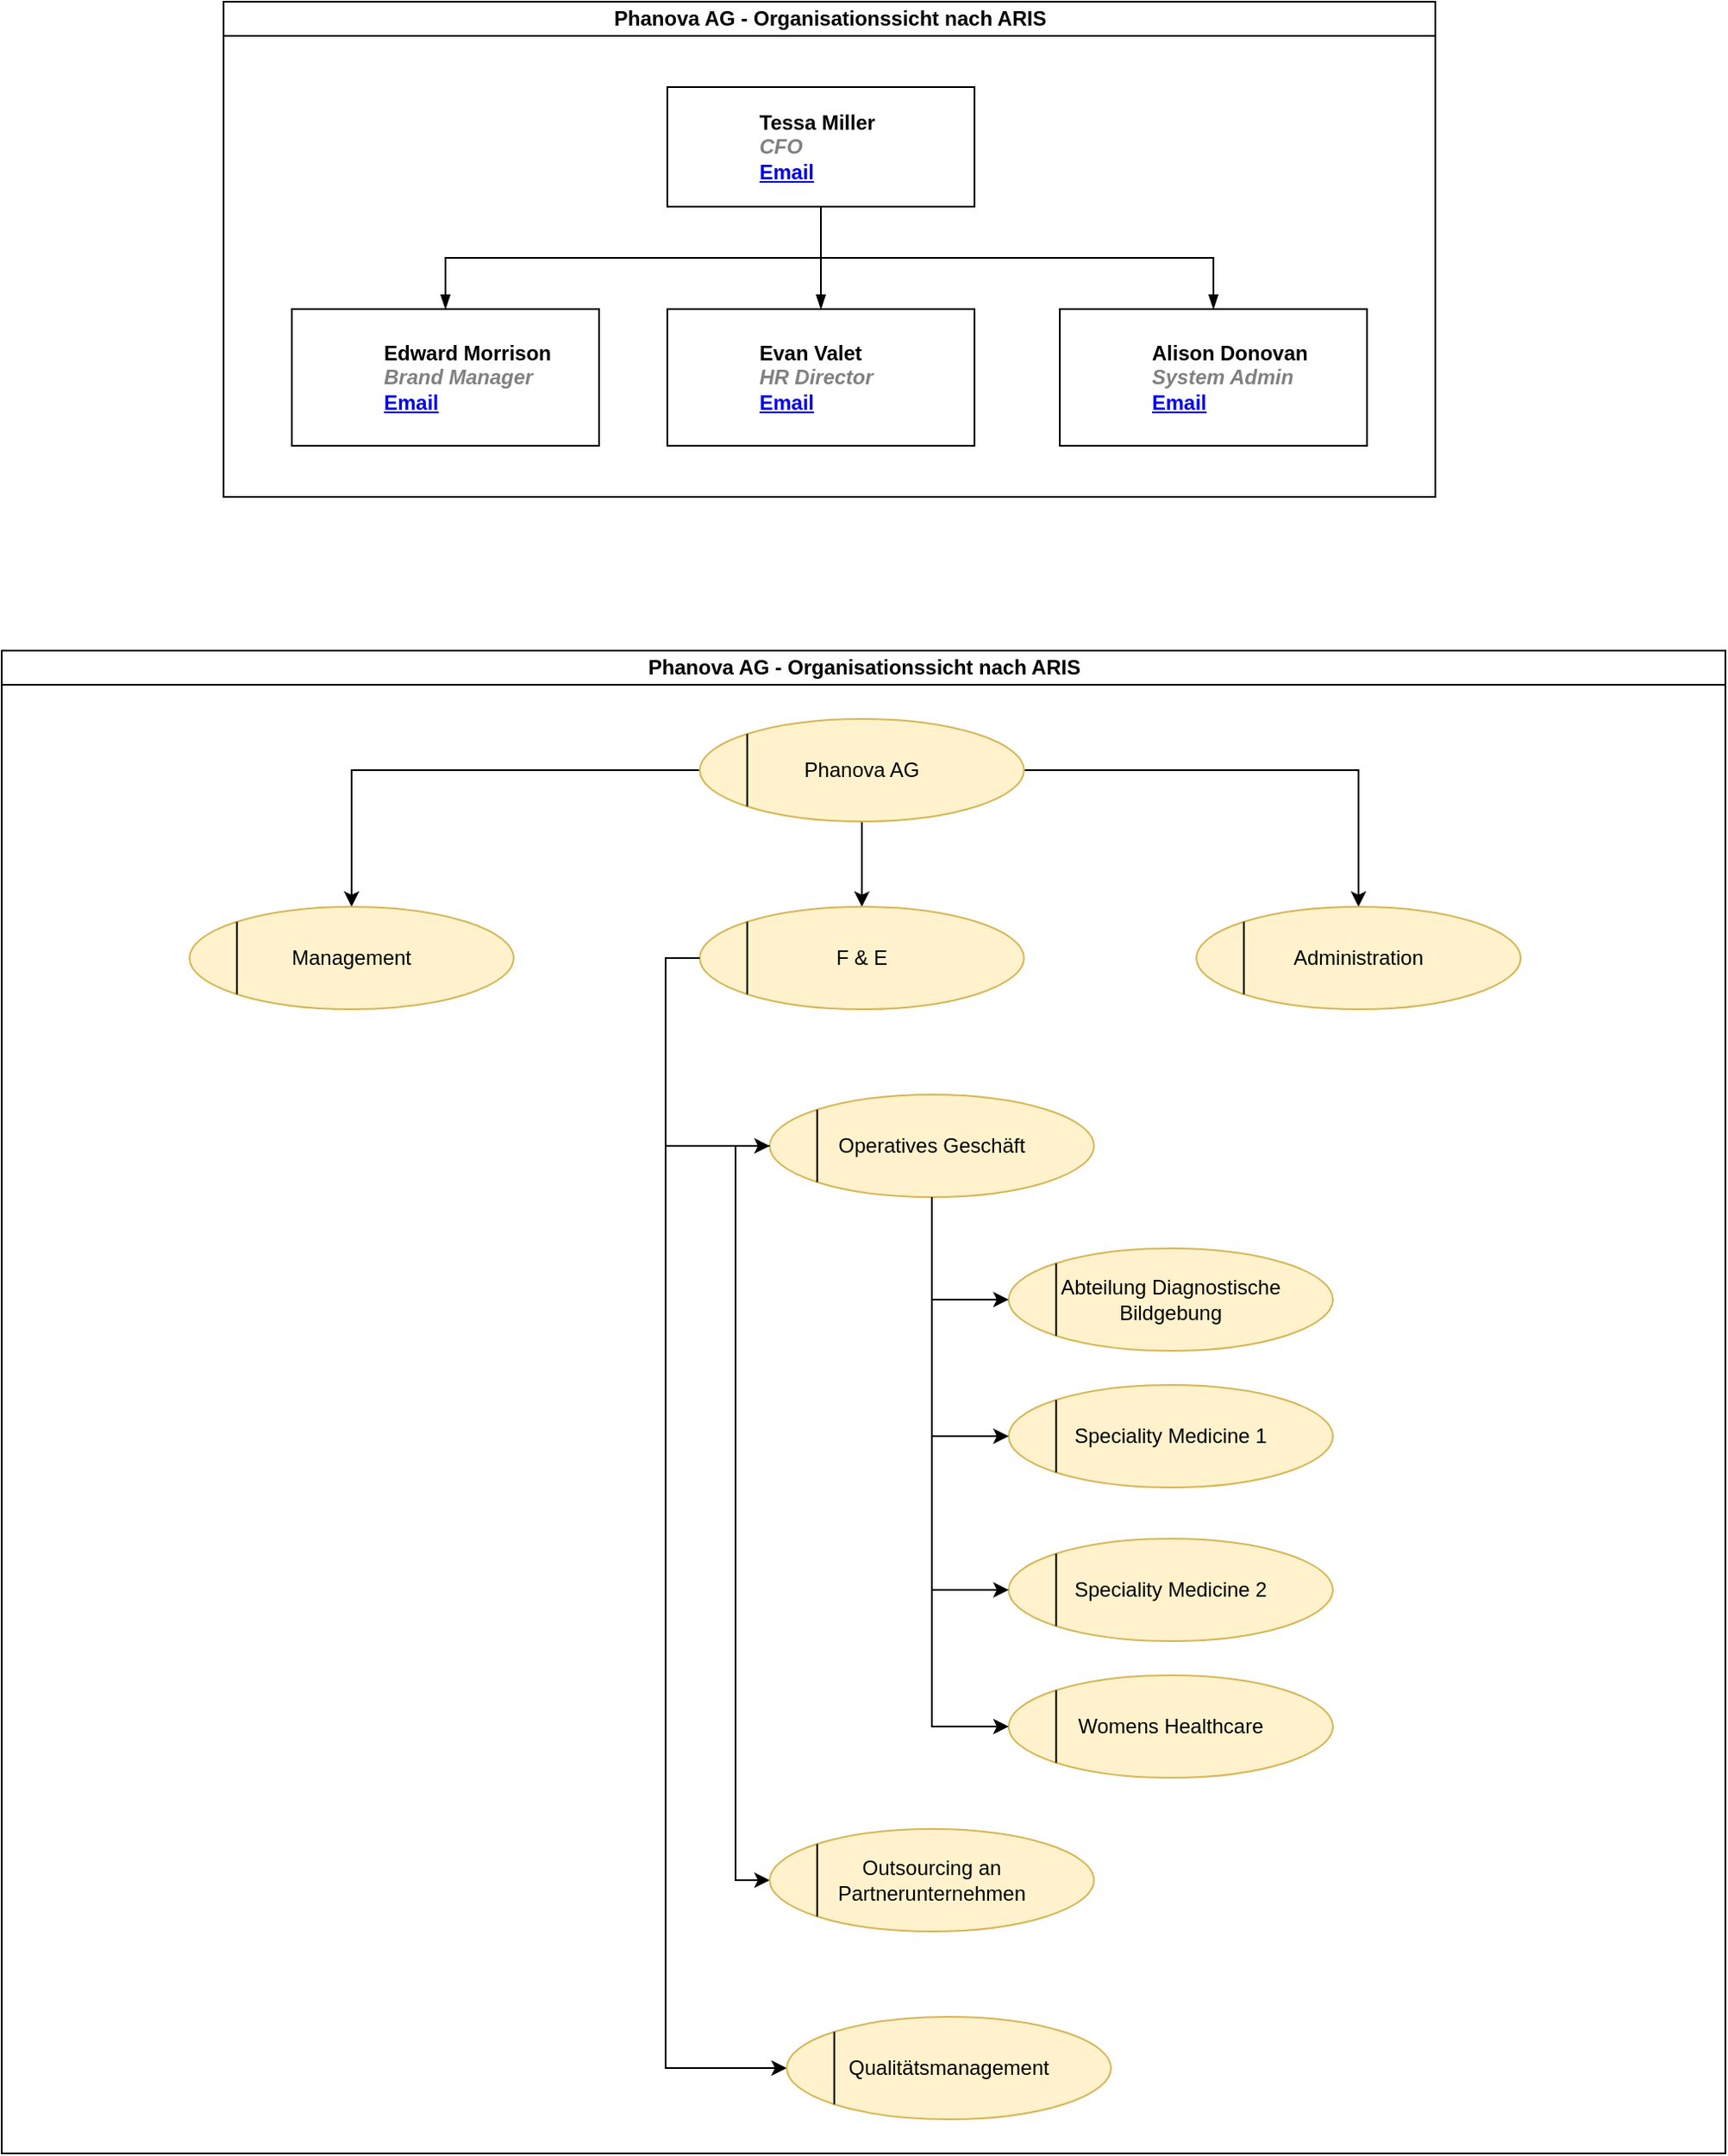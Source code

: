 <mxfile version="14.6.3" type="github">
  <diagram id="prtHgNgQTEPvFCAcTncT" name="Page-1">
    <mxGraphModel dx="1946" dy="644" grid="1" gridSize="10" guides="1" tooltips="1" connect="1" arrows="1" fold="1" page="1" pageScale="1" pageWidth="827" pageHeight="1169" math="0" shadow="0">
      <root>
        <mxCell id="0" />
        <mxCell id="1" parent="0" />
        <mxCell id="dNxyNK7c78bLwvsdeMH5-11" value="Phanova AG - Organisationssicht nach ARIS" style="swimlane;html=1;startSize=20;horizontal=1;containerType=tree;glass=0;" parent="1" vertex="1">
          <mxGeometry x="40" y="80" width="710" height="290" as="geometry" />
        </mxCell>
        <UserObject label="%name%&lt;br&gt;&lt;i style=&quot;color: gray&quot;&gt;%position%&lt;/i&gt;&lt;br&gt;&lt;a href=&quot;mailto:%email%&quot;&gt;Email&lt;/a&gt;" name="Tessa Miller" position="CFO" location="Office 1" email="me@example.com" placeholders="1" link="https://www.draw.io" id="dNxyNK7c78bLwvsdeMH5-12">
          <mxCell style="label;image=https://cdn3.iconfinder.com/data/icons/user-avatars-1/512/users-3-128.png;whiteSpace=wrap;html=1;rounded=0;glass=0;treeMoving=1;treeFolding=1;" parent="dNxyNK7c78bLwvsdeMH5-11" vertex="1">
            <mxGeometry x="260" y="50" width="180" height="70" as="geometry" />
          </mxCell>
        </UserObject>
        <mxCell id="dNxyNK7c78bLwvsdeMH5-13" value="" style="endArrow=blockThin;endFill=1;fontSize=11;edgeStyle=elbowEdgeStyle;elbow=vertical;rounded=0;" parent="dNxyNK7c78bLwvsdeMH5-11" source="dNxyNK7c78bLwvsdeMH5-12" target="dNxyNK7c78bLwvsdeMH5-14" edge="1">
          <mxGeometry relative="1" as="geometry" />
        </mxCell>
        <UserObject label="%name%&lt;br&gt;&lt;i style=&quot;color: gray&quot;&gt;%position%&lt;/i&gt;&lt;br&gt;&lt;a href=&quot;mailto:%email%&quot;&gt;Email&lt;/a&gt;" name="Edward Morrison" position="Brand Manager" location="Office 2" email="me@example.com" placeholders="1" link="https://www.draw.io" id="dNxyNK7c78bLwvsdeMH5-14">
          <mxCell style="label;image=https://cdn3.iconfinder.com/data/icons/user-avatars-1/512/users-10-3-128.png;whiteSpace=wrap;html=1;rounded=0;glass=0;treeFolding=1;treeMoving=1;" parent="dNxyNK7c78bLwvsdeMH5-11" vertex="1">
            <mxGeometry x="40" y="180" width="180" height="80" as="geometry" />
          </mxCell>
        </UserObject>
        <mxCell id="dNxyNK7c78bLwvsdeMH5-15" value="" style="endArrow=blockThin;endFill=1;fontSize=11;edgeStyle=elbowEdgeStyle;elbow=vertical;rounded=0;" parent="dNxyNK7c78bLwvsdeMH5-11" source="dNxyNK7c78bLwvsdeMH5-12" target="dNxyNK7c78bLwvsdeMH5-16" edge="1">
          <mxGeometry relative="1" as="geometry" />
        </mxCell>
        <UserObject label="%name%&lt;br&gt;&lt;i style=&quot;color: gray&quot;&gt;%position%&lt;/i&gt;&lt;br&gt;&lt;a href=&quot;mailto:%email%&quot;&gt;Email&lt;/a&gt;" name="Evan Valet" position="HR Director" location="Office 4" email="me@example.com" placeholders="1" link="https://www.draw.io" id="dNxyNK7c78bLwvsdeMH5-16">
          <mxCell style="label;image=https://cdn3.iconfinder.com/data/icons/user-avatars-1/512/users-9-2-128.png;whiteSpace=wrap;html=1;rounded=0;glass=0;treeFolding=1;treeMoving=1;" parent="dNxyNK7c78bLwvsdeMH5-11" vertex="1">
            <mxGeometry x="260" y="180" width="180" height="80" as="geometry" />
          </mxCell>
        </UserObject>
        <mxCell id="dNxyNK7c78bLwvsdeMH5-17" value="" style="endArrow=blockThin;endFill=1;fontSize=11;edgeStyle=elbowEdgeStyle;elbow=vertical;rounded=0;" parent="dNxyNK7c78bLwvsdeMH5-11" source="dNxyNK7c78bLwvsdeMH5-12" target="dNxyNK7c78bLwvsdeMH5-18" edge="1">
          <mxGeometry relative="1" as="geometry" />
        </mxCell>
        <UserObject label="%name%&lt;br&gt;&lt;i style=&quot;color: gray&quot;&gt;%position%&lt;/i&gt;&lt;br&gt;&lt;a href=&quot;mailto:%email%&quot;&gt;Email&lt;/a&gt;" name="Alison Donovan" position="System Admin" location="Office 3" email="me@example.com" placeholders="1" link="https://www.draw.io" id="dNxyNK7c78bLwvsdeMH5-18">
          <mxCell style="label;image=https://cdn3.iconfinder.com/data/icons/user-avatars-1/512/users-2-128.png;whiteSpace=wrap;html=1;rounded=0;glass=0;" parent="dNxyNK7c78bLwvsdeMH5-11" vertex="1">
            <mxGeometry x="490" y="180" width="180" height="80" as="geometry" />
          </mxCell>
        </UserObject>
        <mxCell id="N2iKn8VOF-II6vIwSYb8-1" value="Phanova AG - Organisationssicht nach ARIS" style="swimlane;html=1;startSize=20;horizontal=1;containerType=tree;glass=0;" vertex="1" parent="1">
          <mxGeometry x="-90" y="460" width="1010" height="880" as="geometry" />
        </mxCell>
        <mxCell id="N2iKn8VOF-II6vIwSYb8-38" style="edgeStyle=orthogonalEdgeStyle;rounded=0;orthogonalLoop=1;jettySize=auto;html=1;" edge="1" parent="N2iKn8VOF-II6vIwSYb8-1" source="N2iKn8VOF-II6vIwSYb8-9" target="N2iKn8VOF-II6vIwSYb8-36">
          <mxGeometry relative="1" as="geometry" />
        </mxCell>
        <mxCell id="N2iKn8VOF-II6vIwSYb8-39" style="edgeStyle=orthogonalEdgeStyle;rounded=0;orthogonalLoop=1;jettySize=auto;html=1;exitX=0.5;exitY=1;exitDx=0;exitDy=0;" edge="1" parent="N2iKn8VOF-II6vIwSYb8-1" source="N2iKn8VOF-II6vIwSYb8-9" target="N2iKn8VOF-II6vIwSYb8-34">
          <mxGeometry relative="1" as="geometry" />
        </mxCell>
        <mxCell id="N2iKn8VOF-II6vIwSYb8-40" style="edgeStyle=orthogonalEdgeStyle;rounded=0;orthogonalLoop=1;jettySize=auto;html=1;exitX=1;exitY=0.5;exitDx=0;exitDy=0;" edge="1" parent="N2iKn8VOF-II6vIwSYb8-1" source="N2iKn8VOF-II6vIwSYb8-9" target="N2iKn8VOF-II6vIwSYb8-32">
          <mxGeometry relative="1" as="geometry" />
        </mxCell>
        <mxCell id="N2iKn8VOF-II6vIwSYb8-9" value="Phanova AG" style="ellipse;whiteSpace=wrap;html=1;fillColor=#fff2cc;strokeColor=#d6b656;" vertex="1" parent="N2iKn8VOF-II6vIwSYb8-1">
          <mxGeometry x="409" y="40" width="190" height="60" as="geometry" />
        </mxCell>
        <mxCell id="N2iKn8VOF-II6vIwSYb8-10" value="" style="endArrow=none;html=1;exitX=0;exitY=1;exitDx=0;exitDy=0;" edge="1" parent="N2iKn8VOF-II6vIwSYb8-1" source="N2iKn8VOF-II6vIwSYb8-9">
          <mxGeometry width="50" height="50" relative="1" as="geometry">
            <mxPoint x="210" y="425" as="sourcePoint" />
            <mxPoint x="437" y="91" as="targetPoint" />
          </mxGeometry>
        </mxCell>
        <mxCell id="N2iKn8VOF-II6vIwSYb8-25" value="" style="endArrow=none;html=1;entryX=0;entryY=0;entryDx=0;entryDy=0;exitX=0;exitY=1;exitDx=0;exitDy=0;" edge="1" parent="N2iKn8VOF-II6vIwSYb8-1" source="N2iKn8VOF-II6vIwSYb8-9" target="N2iKn8VOF-II6vIwSYb8-9">
          <mxGeometry width="50" height="50" relative="1" as="geometry">
            <mxPoint x="400" y="125" as="sourcePoint" />
            <mxPoint x="450" y="75" as="targetPoint" />
          </mxGeometry>
        </mxCell>
        <mxCell id="N2iKn8VOF-II6vIwSYb8-36" value="Management" style="ellipse;whiteSpace=wrap;html=1;fillColor=#fff2cc;strokeColor=#d6b656;" vertex="1" parent="N2iKn8VOF-II6vIwSYb8-1">
          <mxGeometry x="110" y="150" width="190" height="60" as="geometry" />
        </mxCell>
        <mxCell id="N2iKn8VOF-II6vIwSYb8-37" value="" style="endArrow=none;html=1;entryX=0;entryY=0;entryDx=0;entryDy=0;exitX=0;exitY=1;exitDx=0;exitDy=0;" edge="1" parent="N2iKn8VOF-II6vIwSYb8-1" source="N2iKn8VOF-II6vIwSYb8-36" target="N2iKn8VOF-II6vIwSYb8-36">
          <mxGeometry width="50" height="50" relative="1" as="geometry">
            <mxPoint x="141" y="-265" as="sourcePoint" />
            <mxPoint x="191" y="-315" as="targetPoint" />
          </mxGeometry>
        </mxCell>
        <mxCell id="N2iKn8VOF-II6vIwSYb8-32" value="Administration" style="ellipse;whiteSpace=wrap;html=1;fillColor=#fff2cc;strokeColor=#d6b656;" vertex="1" parent="N2iKn8VOF-II6vIwSYb8-1">
          <mxGeometry x="700" y="150" width="190" height="60" as="geometry" />
        </mxCell>
        <mxCell id="N2iKn8VOF-II6vIwSYb8-33" value="" style="endArrow=none;html=1;entryX=0;entryY=0;entryDx=0;entryDy=0;exitX=0;exitY=1;exitDx=0;exitDy=0;" edge="1" parent="N2iKn8VOF-II6vIwSYb8-1" source="N2iKn8VOF-II6vIwSYb8-32" target="N2iKn8VOF-II6vIwSYb8-32">
          <mxGeometry width="50" height="50" relative="1" as="geometry">
            <mxPoint x="500" y="-325" as="sourcePoint" />
            <mxPoint x="550" y="-375" as="targetPoint" />
          </mxGeometry>
        </mxCell>
        <mxCell id="N2iKn8VOF-II6vIwSYb8-43" value="" style="group" vertex="1" connectable="0" parent="N2iKn8VOF-II6vIwSYb8-1">
          <mxGeometry x="409" y="150" width="190" height="60" as="geometry" />
        </mxCell>
        <mxCell id="N2iKn8VOF-II6vIwSYb8-34" value="F &amp;amp; E" style="ellipse;whiteSpace=wrap;html=1;fillColor=#fff2cc;strokeColor=#d6b656;" vertex="1" parent="N2iKn8VOF-II6vIwSYb8-43">
          <mxGeometry width="190" height="60" as="geometry" />
        </mxCell>
        <mxCell id="N2iKn8VOF-II6vIwSYb8-35" value="" style="endArrow=none;html=1;entryX=0;entryY=0;entryDx=0;entryDy=0;exitX=0;exitY=1;exitDx=0;exitDy=0;" edge="1" parent="N2iKn8VOF-II6vIwSYb8-43" source="N2iKn8VOF-II6vIwSYb8-34" target="N2iKn8VOF-II6vIwSYb8-34">
          <mxGeometry width="50" height="50" relative="1" as="geometry">
            <mxPoint x="101" y="-465" as="sourcePoint" />
            <mxPoint x="151" y="-515" as="targetPoint" />
          </mxGeometry>
        </mxCell>
        <mxCell id="N2iKn8VOF-II6vIwSYb8-45" value="" style="group" vertex="1" connectable="0" parent="N2iKn8VOF-II6vIwSYb8-1">
          <mxGeometry x="450" y="260" width="190" height="60" as="geometry" />
        </mxCell>
        <mxCell id="N2iKn8VOF-II6vIwSYb8-46" value="Operatives Geschäft" style="ellipse;whiteSpace=wrap;html=1;fillColor=#fff2cc;strokeColor=#d6b656;" vertex="1" parent="N2iKn8VOF-II6vIwSYb8-45">
          <mxGeometry width="190" height="60" as="geometry" />
        </mxCell>
        <mxCell id="N2iKn8VOF-II6vIwSYb8-47" value="" style="endArrow=none;html=1;entryX=0;entryY=0;entryDx=0;entryDy=0;exitX=0;exitY=1;exitDx=0;exitDy=0;" edge="1" parent="N2iKn8VOF-II6vIwSYb8-45" source="N2iKn8VOF-II6vIwSYb8-46" target="N2iKn8VOF-II6vIwSYb8-46">
          <mxGeometry width="50" height="50" relative="1" as="geometry">
            <mxPoint x="101" y="-465" as="sourcePoint" />
            <mxPoint x="151" y="-515" as="targetPoint" />
          </mxGeometry>
        </mxCell>
        <mxCell id="N2iKn8VOF-II6vIwSYb8-51" style="edgeStyle=orthogonalEdgeStyle;rounded=0;orthogonalLoop=1;jettySize=auto;html=1;exitX=0;exitY=0.5;exitDx=0;exitDy=0;entryX=0;entryY=0.5;entryDx=0;entryDy=0;" edge="1" parent="N2iKn8VOF-II6vIwSYb8-1" source="N2iKn8VOF-II6vIwSYb8-34" target="N2iKn8VOF-II6vIwSYb8-46">
          <mxGeometry relative="1" as="geometry" />
        </mxCell>
        <mxCell id="N2iKn8VOF-II6vIwSYb8-52" style="edgeStyle=orthogonalEdgeStyle;rounded=0;orthogonalLoop=1;jettySize=auto;html=1;entryX=0;entryY=0.5;entryDx=0;entryDy=0;exitX=0;exitY=0.5;exitDx=0;exitDy=0;" edge="1" parent="N2iKn8VOF-II6vIwSYb8-1" source="N2iKn8VOF-II6vIwSYb8-34" target="N2iKn8VOF-II6vIwSYb8-49">
          <mxGeometry relative="1" as="geometry">
            <mxPoint x="390" y="420" as="targetPoint" />
          </mxGeometry>
        </mxCell>
        <mxCell id="N2iKn8VOF-II6vIwSYb8-57" style="edgeStyle=orthogonalEdgeStyle;rounded=0;orthogonalLoop=1;jettySize=auto;html=1;entryX=0;entryY=0.5;entryDx=0;entryDy=0;exitX=0;exitY=0.5;exitDx=0;exitDy=0;" edge="1" parent="N2iKn8VOF-II6vIwSYb8-1" source="N2iKn8VOF-II6vIwSYb8-46" target="N2iKn8VOF-II6vIwSYb8-54">
          <mxGeometry relative="1" as="geometry" />
        </mxCell>
        <mxCell id="N2iKn8VOF-II6vIwSYb8-58" value="" style="group" vertex="1" connectable="0" parent="N2iKn8VOF-II6vIwSYb8-1">
          <mxGeometry x="590" y="350" width="190" height="60" as="geometry" />
        </mxCell>
        <mxCell id="N2iKn8VOF-II6vIwSYb8-59" value="Abteilung Diagnostische Bildgebung" style="ellipse;whiteSpace=wrap;html=1;fillColor=#fff2cc;strokeColor=#d6b656;" vertex="1" parent="N2iKn8VOF-II6vIwSYb8-58">
          <mxGeometry width="190" height="60" as="geometry" />
        </mxCell>
        <mxCell id="N2iKn8VOF-II6vIwSYb8-60" value="" style="endArrow=none;html=1;entryX=0;entryY=0;entryDx=0;entryDy=0;exitX=0;exitY=1;exitDx=0;exitDy=0;" edge="1" parent="N2iKn8VOF-II6vIwSYb8-58" source="N2iKn8VOF-II6vIwSYb8-59" target="N2iKn8VOF-II6vIwSYb8-59">
          <mxGeometry width="50" height="50" relative="1" as="geometry">
            <mxPoint x="101" y="-465" as="sourcePoint" />
            <mxPoint x="151" y="-515" as="targetPoint" />
          </mxGeometry>
        </mxCell>
        <mxCell id="N2iKn8VOF-II6vIwSYb8-61" value="" style="group" vertex="1" connectable="0" parent="N2iKn8VOF-II6vIwSYb8-1">
          <mxGeometry x="590" y="430" width="190" height="60" as="geometry" />
        </mxCell>
        <mxCell id="N2iKn8VOF-II6vIwSYb8-62" value="Speciality Medicine 1" style="ellipse;whiteSpace=wrap;html=1;fillColor=#fff2cc;strokeColor=#d6b656;" vertex="1" parent="N2iKn8VOF-II6vIwSYb8-61">
          <mxGeometry width="190" height="60" as="geometry" />
        </mxCell>
        <mxCell id="N2iKn8VOF-II6vIwSYb8-63" value="" style="endArrow=none;html=1;entryX=0;entryY=0;entryDx=0;entryDy=0;exitX=0;exitY=1;exitDx=0;exitDy=0;" edge="1" parent="N2iKn8VOF-II6vIwSYb8-61" source="N2iKn8VOF-II6vIwSYb8-62" target="N2iKn8VOF-II6vIwSYb8-62">
          <mxGeometry width="50" height="50" relative="1" as="geometry">
            <mxPoint x="101" y="-465" as="sourcePoint" />
            <mxPoint x="151" y="-515" as="targetPoint" />
          </mxGeometry>
        </mxCell>
        <mxCell id="N2iKn8VOF-II6vIwSYb8-48" value="" style="group" vertex="1" connectable="0" parent="N2iKn8VOF-II6vIwSYb8-1">
          <mxGeometry x="460" y="800" width="190" height="60" as="geometry" />
        </mxCell>
        <mxCell id="N2iKn8VOF-II6vIwSYb8-49" value="Qualitätsmanagement" style="ellipse;whiteSpace=wrap;html=1;fillColor=#fff2cc;strokeColor=#d6b656;" vertex="1" parent="N2iKn8VOF-II6vIwSYb8-48">
          <mxGeometry width="190" height="60" as="geometry" />
        </mxCell>
        <mxCell id="N2iKn8VOF-II6vIwSYb8-50" value="" style="endArrow=none;html=1;entryX=0;entryY=0;entryDx=0;entryDy=0;exitX=0;exitY=1;exitDx=0;exitDy=0;" edge="1" parent="N2iKn8VOF-II6vIwSYb8-48" source="N2iKn8VOF-II6vIwSYb8-49" target="N2iKn8VOF-II6vIwSYb8-49">
          <mxGeometry width="50" height="50" relative="1" as="geometry">
            <mxPoint x="101" y="-465" as="sourcePoint" />
            <mxPoint x="151" y="-515" as="targetPoint" />
          </mxGeometry>
        </mxCell>
        <mxCell id="N2iKn8VOF-II6vIwSYb8-53" value="" style="group" vertex="1" connectable="0" parent="N2iKn8VOF-II6vIwSYb8-1">
          <mxGeometry x="450" y="690" width="190" height="60" as="geometry" />
        </mxCell>
        <mxCell id="N2iKn8VOF-II6vIwSYb8-54" value="Outsourcing an Partnerunternehmen" style="ellipse;whiteSpace=wrap;html=1;fillColor=#fff2cc;strokeColor=#d6b656;" vertex="1" parent="N2iKn8VOF-II6vIwSYb8-53">
          <mxGeometry width="190" height="60" as="geometry" />
        </mxCell>
        <mxCell id="N2iKn8VOF-II6vIwSYb8-55" value="" style="endArrow=none;html=1;entryX=0;entryY=0;entryDx=0;entryDy=0;exitX=0;exitY=1;exitDx=0;exitDy=0;" edge="1" parent="N2iKn8VOF-II6vIwSYb8-53" source="N2iKn8VOF-II6vIwSYb8-54" target="N2iKn8VOF-II6vIwSYb8-54">
          <mxGeometry width="50" height="50" relative="1" as="geometry">
            <mxPoint x="101" y="-465" as="sourcePoint" />
            <mxPoint x="151" y="-515" as="targetPoint" />
          </mxGeometry>
        </mxCell>
        <mxCell id="N2iKn8VOF-II6vIwSYb8-64" style="edgeStyle=orthogonalEdgeStyle;rounded=0;orthogonalLoop=1;jettySize=auto;html=1;entryX=0;entryY=0.5;entryDx=0;entryDy=0;" edge="1" parent="N2iKn8VOF-II6vIwSYb8-1" source="N2iKn8VOF-II6vIwSYb8-46" target="N2iKn8VOF-II6vIwSYb8-59">
          <mxGeometry relative="1" as="geometry" />
        </mxCell>
        <mxCell id="N2iKn8VOF-II6vIwSYb8-65" style="edgeStyle=orthogonalEdgeStyle;rounded=0;orthogonalLoop=1;jettySize=auto;html=1;entryX=0;entryY=0.5;entryDx=0;entryDy=0;" edge="1" parent="N2iKn8VOF-II6vIwSYb8-1" source="N2iKn8VOF-II6vIwSYb8-46" target="N2iKn8VOF-II6vIwSYb8-62">
          <mxGeometry relative="1" as="geometry" />
        </mxCell>
        <mxCell id="N2iKn8VOF-II6vIwSYb8-66" value="" style="group" vertex="1" connectable="0" parent="N2iKn8VOF-II6vIwSYb8-1">
          <mxGeometry x="590" y="520" width="190" height="60" as="geometry" />
        </mxCell>
        <mxCell id="N2iKn8VOF-II6vIwSYb8-67" value="Speciality Medicine 2" style="ellipse;whiteSpace=wrap;html=1;fillColor=#fff2cc;strokeColor=#d6b656;" vertex="1" parent="N2iKn8VOF-II6vIwSYb8-66">
          <mxGeometry width="190" height="60" as="geometry" />
        </mxCell>
        <mxCell id="N2iKn8VOF-II6vIwSYb8-68" value="" style="endArrow=none;html=1;entryX=0;entryY=0;entryDx=0;entryDy=0;exitX=0;exitY=1;exitDx=0;exitDy=0;" edge="1" parent="N2iKn8VOF-II6vIwSYb8-66" source="N2iKn8VOF-II6vIwSYb8-67" target="N2iKn8VOF-II6vIwSYb8-67">
          <mxGeometry width="50" height="50" relative="1" as="geometry">
            <mxPoint x="101" y="-465" as="sourcePoint" />
            <mxPoint x="151" y="-515" as="targetPoint" />
          </mxGeometry>
        </mxCell>
        <mxCell id="N2iKn8VOF-II6vIwSYb8-69" style="edgeStyle=orthogonalEdgeStyle;rounded=0;orthogonalLoop=1;jettySize=auto;html=1;entryX=0;entryY=0.5;entryDx=0;entryDy=0;" edge="1" parent="N2iKn8VOF-II6vIwSYb8-1" source="N2iKn8VOF-II6vIwSYb8-46" target="N2iKn8VOF-II6vIwSYb8-67">
          <mxGeometry relative="1" as="geometry" />
        </mxCell>
        <mxCell id="N2iKn8VOF-II6vIwSYb8-70" value="" style="group" vertex="1" connectable="0" parent="N2iKn8VOF-II6vIwSYb8-1">
          <mxGeometry x="590" y="600" width="190" height="60" as="geometry" />
        </mxCell>
        <mxCell id="N2iKn8VOF-II6vIwSYb8-71" value="Womens Healthcare" style="ellipse;whiteSpace=wrap;html=1;fillColor=#fff2cc;strokeColor=#d6b656;" vertex="1" parent="N2iKn8VOF-II6vIwSYb8-70">
          <mxGeometry width="190" height="60" as="geometry" />
        </mxCell>
        <mxCell id="N2iKn8VOF-II6vIwSYb8-72" value="" style="endArrow=none;html=1;entryX=0;entryY=0;entryDx=0;entryDy=0;exitX=0;exitY=1;exitDx=0;exitDy=0;" edge="1" parent="N2iKn8VOF-II6vIwSYb8-70" source="N2iKn8VOF-II6vIwSYb8-71" target="N2iKn8VOF-II6vIwSYb8-71">
          <mxGeometry width="50" height="50" relative="1" as="geometry">
            <mxPoint x="101" y="-465" as="sourcePoint" />
            <mxPoint x="151" y="-515" as="targetPoint" />
          </mxGeometry>
        </mxCell>
        <mxCell id="N2iKn8VOF-II6vIwSYb8-73" style="edgeStyle=orthogonalEdgeStyle;rounded=0;orthogonalLoop=1;jettySize=auto;html=1;entryX=0;entryY=0.5;entryDx=0;entryDy=0;" edge="1" parent="N2iKn8VOF-II6vIwSYb8-1" source="N2iKn8VOF-II6vIwSYb8-46" target="N2iKn8VOF-II6vIwSYb8-71">
          <mxGeometry relative="1" as="geometry" />
        </mxCell>
      </root>
    </mxGraphModel>
  </diagram>
</mxfile>
